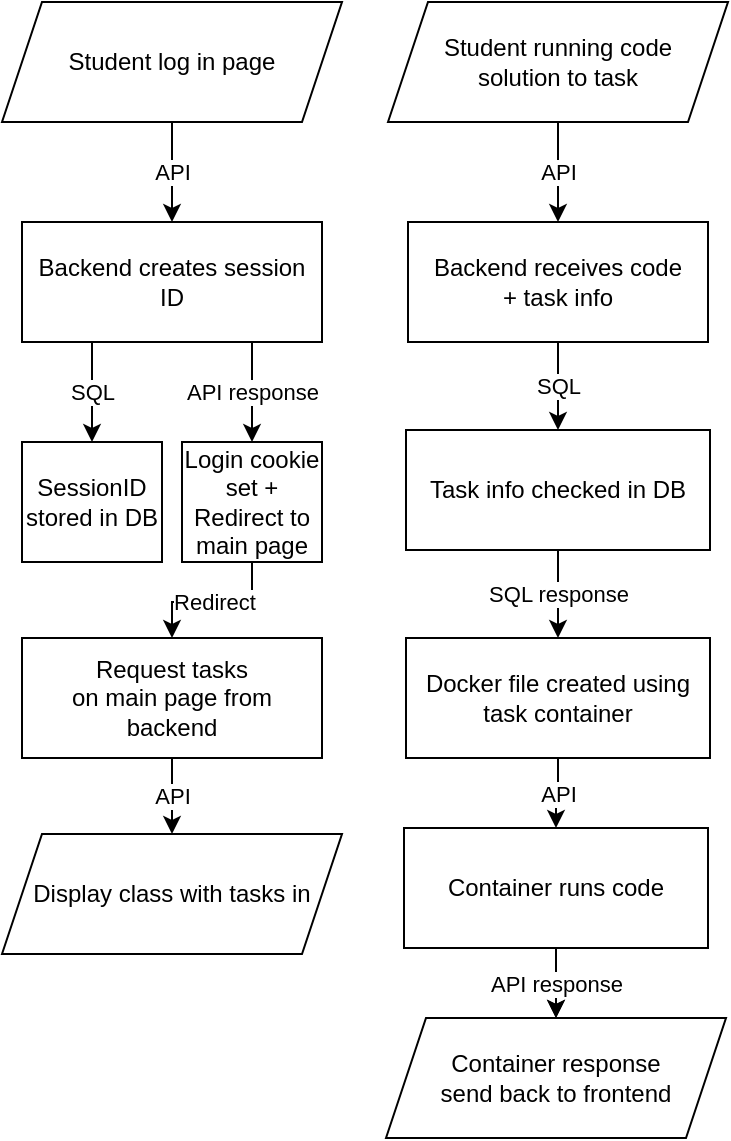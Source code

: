 <mxfile version="26.0.3">
  <diagram name="Page-1" id="-5gEFGp6vmCek2D7KFQH">
    <mxGraphModel dx="1578" dy="1143" grid="0" gridSize="10" guides="1" tooltips="1" connect="1" arrows="1" fold="1" page="1" pageScale="1" pageWidth="2000" pageHeight="1200" math="0" shadow="0">
      <root>
        <mxCell id="0" />
        <mxCell id="1" parent="0" />
        <mxCell id="tui0RTwlK1HxYO_e-Waz-18" value="SQL" style="edgeStyle=orthogonalEdgeStyle;rounded=0;orthogonalLoop=1;jettySize=auto;html=1;entryX=0.5;entryY=0;entryDx=0;entryDy=0;" edge="1" parent="1" source="tui0RTwlK1HxYO_e-Waz-13" target="tui0RTwlK1HxYO_e-Waz-16">
          <mxGeometry relative="1" as="geometry">
            <Array as="points">
              <mxPoint x="575" y="310" />
              <mxPoint x="575" y="310" />
            </Array>
            <mxPoint as="offset" />
          </mxGeometry>
        </mxCell>
        <mxCell id="tui0RTwlK1HxYO_e-Waz-19" value="API response" style="edgeStyle=orthogonalEdgeStyle;rounded=0;orthogonalLoop=1;jettySize=auto;html=1;entryX=0.5;entryY=0;entryDx=0;entryDy=0;" edge="1" parent="1" source="tui0RTwlK1HxYO_e-Waz-13" target="tui0RTwlK1HxYO_e-Waz-17">
          <mxGeometry relative="1" as="geometry">
            <Array as="points">
              <mxPoint x="655" y="310" />
              <mxPoint x="655" y="310" />
            </Array>
            <mxPoint as="offset" />
          </mxGeometry>
        </mxCell>
        <mxCell id="tui0RTwlK1HxYO_e-Waz-13" value="Backend creates session ID" style="rounded=0;whiteSpace=wrap;html=1;" vertex="1" parent="1">
          <mxGeometry x="540" y="230" width="150" height="60" as="geometry" />
        </mxCell>
        <mxCell id="tui0RTwlK1HxYO_e-Waz-14" value="API" style="edgeStyle=orthogonalEdgeStyle;rounded=0;orthogonalLoop=1;jettySize=auto;html=1;entryX=0.5;entryY=0;entryDx=0;entryDy=0;" edge="1" parent="1" source="tui0RTwlK1HxYO_e-Waz-15" target="tui0RTwlK1HxYO_e-Waz-13">
          <mxGeometry relative="1" as="geometry">
            <mxPoint as="offset" />
          </mxGeometry>
        </mxCell>
        <mxCell id="tui0RTwlK1HxYO_e-Waz-15" value="Student log in page" style="shape=parallelogram;perimeter=parallelogramPerimeter;whiteSpace=wrap;html=1;fixedSize=1;" vertex="1" parent="1">
          <mxGeometry x="530" y="120" width="170" height="60" as="geometry" />
        </mxCell>
        <mxCell id="tui0RTwlK1HxYO_e-Waz-16" value="SessionID stored in DB" style="rounded=0;whiteSpace=wrap;html=1;" vertex="1" parent="1">
          <mxGeometry x="540" y="340" width="70" height="60" as="geometry" />
        </mxCell>
        <mxCell id="tui0RTwlK1HxYO_e-Waz-82" value="Redirect" style="edgeStyle=orthogonalEdgeStyle;rounded=0;orthogonalLoop=1;jettySize=auto;html=1;" edge="1" parent="1" source="tui0RTwlK1HxYO_e-Waz-17" target="tui0RTwlK1HxYO_e-Waz-81">
          <mxGeometry relative="1" as="geometry" />
        </mxCell>
        <mxCell id="tui0RTwlK1HxYO_e-Waz-17" value="Login cookie set + Redirect to main page" style="rounded=0;whiteSpace=wrap;html=1;" vertex="1" parent="1">
          <mxGeometry x="620" y="340" width="70" height="60" as="geometry" />
        </mxCell>
        <mxCell id="tui0RTwlK1HxYO_e-Waz-86" value="SQL" style="edgeStyle=orthogonalEdgeStyle;rounded=0;orthogonalLoop=1;jettySize=auto;html=1;entryX=0.5;entryY=0;entryDx=0;entryDy=0;" edge="1" parent="1" source="tui0RTwlK1HxYO_e-Waz-45" target="tui0RTwlK1HxYO_e-Waz-48">
          <mxGeometry relative="1" as="geometry" />
        </mxCell>
        <mxCell id="tui0RTwlK1HxYO_e-Waz-45" value="Backend receives code&lt;div&gt;+ task info&lt;/div&gt;" style="rounded=0;whiteSpace=wrap;html=1;" vertex="1" parent="1">
          <mxGeometry x="733" y="230" width="150" height="60" as="geometry" />
        </mxCell>
        <mxCell id="tui0RTwlK1HxYO_e-Waz-46" value="API" style="edgeStyle=orthogonalEdgeStyle;rounded=0;orthogonalLoop=1;jettySize=auto;html=1;entryX=0.5;entryY=0;entryDx=0;entryDy=0;" edge="1" parent="1" source="tui0RTwlK1HxYO_e-Waz-47" target="tui0RTwlK1HxYO_e-Waz-45">
          <mxGeometry relative="1" as="geometry">
            <mxPoint as="offset" />
          </mxGeometry>
        </mxCell>
        <mxCell id="tui0RTwlK1HxYO_e-Waz-47" value="Student running code&lt;div&gt;solution to task&lt;/div&gt;" style="shape=parallelogram;perimeter=parallelogramPerimeter;whiteSpace=wrap;html=1;fixedSize=1;" vertex="1" parent="1">
          <mxGeometry x="723" y="120" width="170" height="60" as="geometry" />
        </mxCell>
        <mxCell id="tui0RTwlK1HxYO_e-Waz-89" value="SQL response" style="edgeStyle=orthogonalEdgeStyle;rounded=0;orthogonalLoop=1;jettySize=auto;html=1;entryX=0.5;entryY=0;entryDx=0;entryDy=0;" edge="1" parent="1" source="tui0RTwlK1HxYO_e-Waz-48" target="tui0RTwlK1HxYO_e-Waz-88">
          <mxGeometry relative="1" as="geometry" />
        </mxCell>
        <mxCell id="tui0RTwlK1HxYO_e-Waz-48" value="Task info checked in DB" style="rounded=0;whiteSpace=wrap;html=1;" vertex="1" parent="1">
          <mxGeometry x="732" y="334" width="152" height="60" as="geometry" />
        </mxCell>
        <mxCell id="tui0RTwlK1HxYO_e-Waz-85" value="API" style="edgeStyle=orthogonalEdgeStyle;rounded=0;orthogonalLoop=1;jettySize=auto;html=1;entryX=0.5;entryY=0;entryDx=0;entryDy=0;" edge="1" parent="1" source="tui0RTwlK1HxYO_e-Waz-81" target="tui0RTwlK1HxYO_e-Waz-84">
          <mxGeometry relative="1" as="geometry" />
        </mxCell>
        <mxCell id="tui0RTwlK1HxYO_e-Waz-81" value="Request tasks&lt;div&gt;on main page from backend&lt;/div&gt;" style="rounded=0;whiteSpace=wrap;html=1;" vertex="1" parent="1">
          <mxGeometry x="540" y="438" width="150" height="60" as="geometry" />
        </mxCell>
        <mxCell id="tui0RTwlK1HxYO_e-Waz-84" value="Display class with tasks in" style="shape=parallelogram;perimeter=parallelogramPerimeter;whiteSpace=wrap;html=1;fixedSize=1;" vertex="1" parent="1">
          <mxGeometry x="530" y="536" width="170" height="60" as="geometry" />
        </mxCell>
        <mxCell id="tui0RTwlK1HxYO_e-Waz-91" value="API" style="edgeStyle=orthogonalEdgeStyle;rounded=0;orthogonalLoop=1;jettySize=auto;html=1;entryX=0.5;entryY=0;entryDx=0;entryDy=0;" edge="1" parent="1" source="tui0RTwlK1HxYO_e-Waz-88" target="tui0RTwlK1HxYO_e-Waz-90">
          <mxGeometry relative="1" as="geometry" />
        </mxCell>
        <mxCell id="tui0RTwlK1HxYO_e-Waz-88" value="Docker file created using task container" style="rounded=0;whiteSpace=wrap;html=1;" vertex="1" parent="1">
          <mxGeometry x="732" y="438" width="152" height="60" as="geometry" />
        </mxCell>
        <mxCell id="tui0RTwlK1HxYO_e-Waz-94" style="edgeStyle=orthogonalEdgeStyle;rounded=0;orthogonalLoop=1;jettySize=auto;html=1;entryX=0.5;entryY=0;entryDx=0;entryDy=0;" edge="1" parent="1" source="tui0RTwlK1HxYO_e-Waz-90" target="tui0RTwlK1HxYO_e-Waz-93">
          <mxGeometry relative="1" as="geometry" />
        </mxCell>
        <mxCell id="tui0RTwlK1HxYO_e-Waz-95" value="API response" style="edgeStyle=orthogonalEdgeStyle;rounded=0;orthogonalLoop=1;jettySize=auto;html=1;" edge="1" parent="1" source="tui0RTwlK1HxYO_e-Waz-90" target="tui0RTwlK1HxYO_e-Waz-93">
          <mxGeometry relative="1" as="geometry" />
        </mxCell>
        <mxCell id="tui0RTwlK1HxYO_e-Waz-90" value="Container runs code" style="rounded=0;whiteSpace=wrap;html=1;" vertex="1" parent="1">
          <mxGeometry x="731" y="533" width="152" height="60" as="geometry" />
        </mxCell>
        <mxCell id="tui0RTwlK1HxYO_e-Waz-93" value="Container response&lt;div&gt;send back to frontend&lt;/div&gt;" style="shape=parallelogram;perimeter=parallelogramPerimeter;whiteSpace=wrap;html=1;fixedSize=1;" vertex="1" parent="1">
          <mxGeometry x="722" y="628" width="170" height="60" as="geometry" />
        </mxCell>
      </root>
    </mxGraphModel>
  </diagram>
</mxfile>
